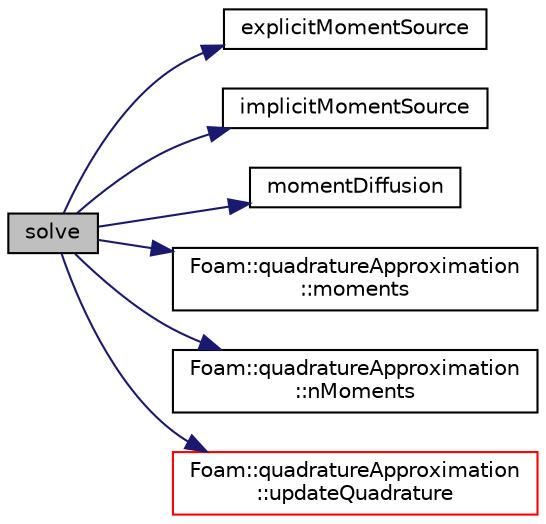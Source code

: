 digraph "solve"
{
  bgcolor="transparent";
  edge [fontname="Helvetica",fontsize="10",labelfontname="Helvetica",labelfontsize="10"];
  node [fontname="Helvetica",fontsize="10",shape=record];
  rankdir="LR";
  Node1 [label="solve",height=0.2,width=0.4,color="black", fillcolor="grey75", style="filled", fontcolor="black"];
  Node1 -> Node2 [color="midnightblue",fontsize="10",style="solid",fontname="Helvetica"];
  Node2 [label="explicitMomentSource",height=0.2,width=0.4,color="black",URL="$a00171.html#a85b0ae2fdf7934eb3a8fda32f8795fa5",tooltip="Calculate explicit source terms with realizable ODE solver. "];
  Node1 -> Node3 [color="midnightblue",fontsize="10",style="solid",fontname="Helvetica"];
  Node3 [label="implicitMomentSource",height=0.2,width=0.4,color="black",URL="$a00171.html#a984a91bb0f818af9554dbc6805598ea3",tooltip="Calculate implicit source terms. "];
  Node1 -> Node4 [color="midnightblue",fontsize="10",style="solid",fontname="Helvetica"];
  Node4 [label="momentDiffusion",height=0.2,width=0.4,color="black",URL="$a00171.html#a6dca7ee5f9dcbd74ab958fead1ac05fd",tooltip="Diffusion term. "];
  Node1 -> Node5 [color="midnightblue",fontsize="10",style="solid",fontname="Helvetica"];
  Node5 [label="Foam::quadratureApproximation\l::moments",height=0.2,width=0.4,color="black",URL="$a00136.html#abec4ab79350278c1e96c53a7a3211cb2",tooltip="Const access to the moments. "];
  Node1 -> Node6 [color="midnightblue",fontsize="10",style="solid",fontname="Helvetica"];
  Node6 [label="Foam::quadratureApproximation\l::nMoments",height=0.2,width=0.4,color="black",URL="$a00136.html#a111ae2fd86df6aa54d903019cd7032f6",tooltip="Return the number of moments. "];
  Node1 -> Node7 [color="midnightblue",fontsize="10",style="solid",fontname="Helvetica"];
  Node7 [label="Foam::quadratureApproximation\l::updateQuadrature",height=0.2,width=0.4,color="red",URL="$a00136.html#ac4aec727fcdd873ea78763aaeeb86e14",tooltip="Recalculate the quadrature nodes from the moments. "];
}
